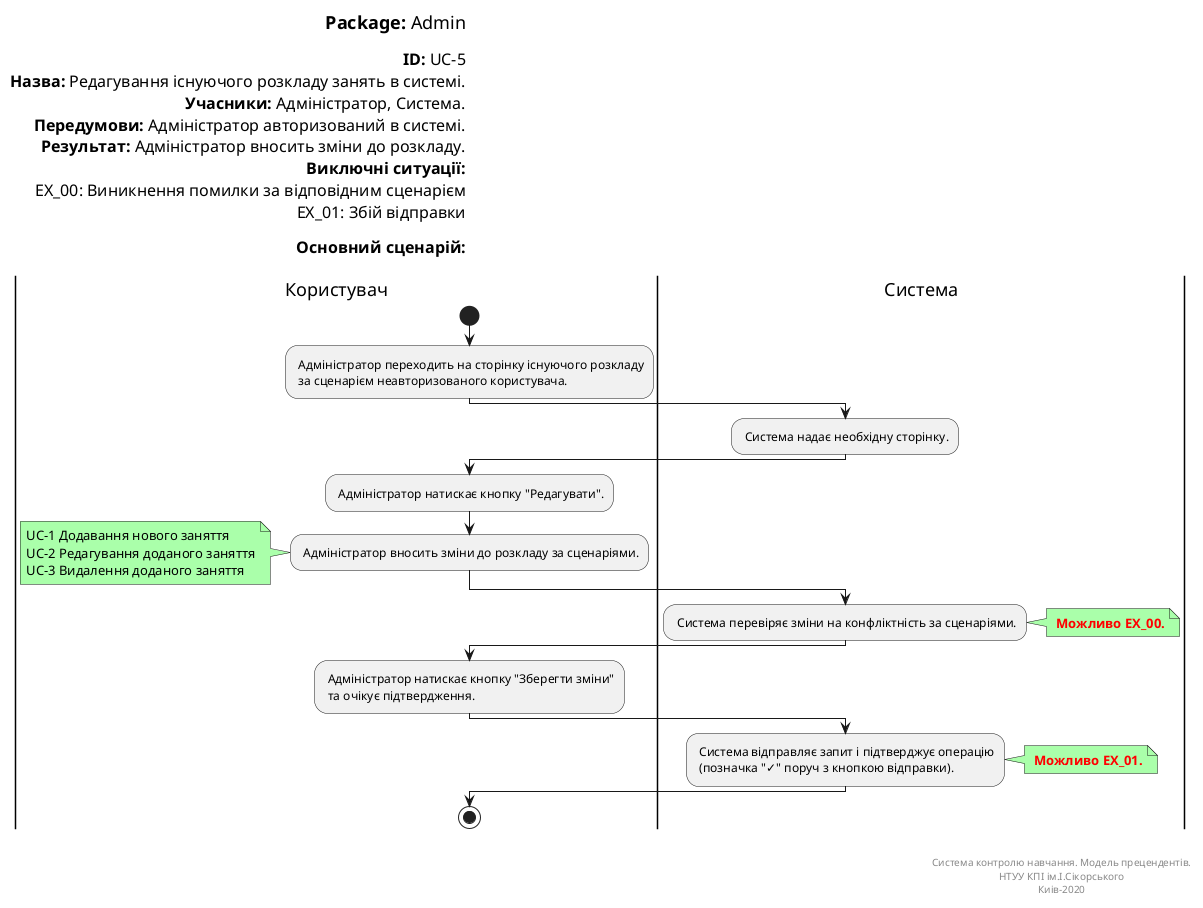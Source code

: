 @startuml
left header
<font color=000 size=18><b>Package:</b> Admin

<font color=000 size=16><b>ID:</b> UC-5
<font color=000 size=16><b>Назва:</b> Редагування існуючого розкладу занять в системі.
<font color=000 size=16><b>Учасники:</b> Адміністратор, Система.
<font color=000 size=16><b>Передумови:</b> Адміністратор авторизований в системі.
<font color=000 size=16><b>Результат:</b> Адміністратор вносить зміни до розкладу.
<font color=000 size=16><b>Виключні ситуації:</b>
<font color=000 size=16> EX_00: Виникнення помилки за відповідним сценарієм
<font color=000 size=16> EX_01: Збій відправки

<font color=000 size=16><b>Основний сценарій:</b>

end header

|Користувач|
start
: Адміністратор переходить на сторінку існуючого розкладу
 за сценарієм неавторизованого користувача.;

|Система|
: Система надає необхідну сторінку.;

|Користувач|
: Адміністратор натискає кнопку "Редагувати".;

: Адміністратор вносить зміни до розкладу за сценаріями.;

note left #aaffaa
UC-1 Додавання нового заняття
UC-2 Редагування доданого заняття
UC-3 Видалення доданого заняття
end note

|Система|
: Система перевіряє зміни на конфліктність за сценаріями.;

note right #aaffaa
<font color=red><b> Можливо EX_00.
end note

|Користувач|
: Адміністратор натискає кнопку "Зберегти зміни"
 та очікує підтвердження.;

|Система|
: Система відправляє запит і підтверджує операцію
 (позначка "✓" поруч з кнопкою відправки).;

note right #aaffaa
<font color=red><b> Можливо EX_01.
end note

|Користувач|
stop;

right footer


Система контролю навчання. Модель прецендентів.
НТУУ КПІ ім.І.Сікорського
Киів-2020
end footer
@enduml

